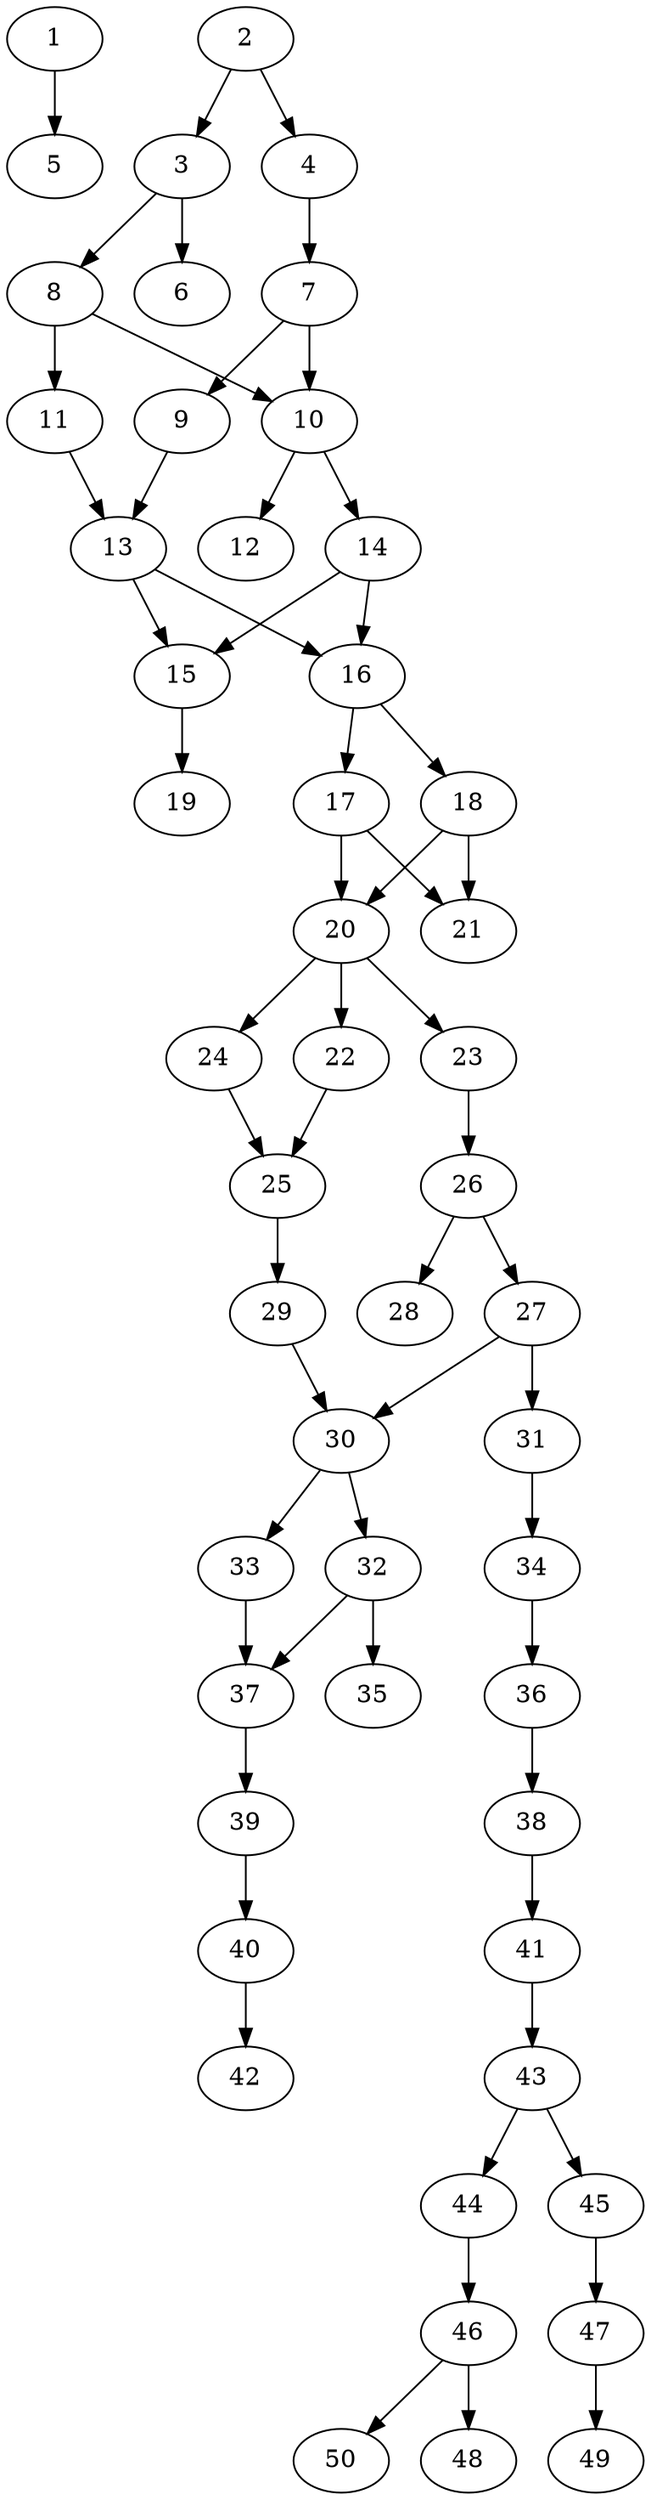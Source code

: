 // DAG automatically generated by daggen at Thu Oct  3 14:07:57 2019
// ./daggen --dot -n 50 --ccr 0.5 --fat 0.3 --regular 0.9 --density 0.5 --mindata 5242880 --maxdata 52428800 
digraph G {
  1 [size="61370368", alpha="0.14", expect_size="30685184"] 
  1 -> 5 [size ="30685184"]
  2 [size="29302784", alpha="0.05", expect_size="14651392"] 
  2 -> 3 [size ="14651392"]
  2 -> 4 [size ="14651392"]
  3 [size="95524864", alpha="0.09", expect_size="47762432"] 
  3 -> 6 [size ="47762432"]
  3 -> 8 [size ="47762432"]
  4 [size="87678976", alpha="0.18", expect_size="43839488"] 
  4 -> 7 [size ="43839488"]
  5 [size="41191424", alpha="0.14", expect_size="20595712"] 
  6 [size="28039168", alpha="0.09", expect_size="14019584"] 
  7 [size="73664512", alpha="0.12", expect_size="36832256"] 
  7 -> 9 [size ="36832256"]
  7 -> 10 [size ="36832256"]
  8 [size="58492928", alpha="0.06", expect_size="29246464"] 
  8 -> 10 [size ="29246464"]
  8 -> 11 [size ="29246464"]
  9 [size="37558272", alpha="0.08", expect_size="18779136"] 
  9 -> 13 [size ="18779136"]
  10 [size="70074368", alpha="0.09", expect_size="35037184"] 
  10 -> 12 [size ="35037184"]
  10 -> 14 [size ="35037184"]
  11 [size="53139456", alpha="0.00", expect_size="26569728"] 
  11 -> 13 [size ="26569728"]
  12 [size="26255360", alpha="0.09", expect_size="13127680"] 
  13 [size="51097600", alpha="0.05", expect_size="25548800"] 
  13 -> 15 [size ="25548800"]
  13 -> 16 [size ="25548800"]
  14 [size="93624320", alpha="0.08", expect_size="46812160"] 
  14 -> 15 [size ="46812160"]
  14 -> 16 [size ="46812160"]
  15 [size="85886976", alpha="0.08", expect_size="42943488"] 
  15 -> 19 [size ="42943488"]
  16 [size="57364480", alpha="0.17", expect_size="28682240"] 
  16 -> 17 [size ="28682240"]
  16 -> 18 [size ="28682240"]
  17 [size="100679680", alpha="0.16", expect_size="50339840"] 
  17 -> 20 [size ="50339840"]
  17 -> 21 [size ="50339840"]
  18 [size="62175232", alpha="0.05", expect_size="31087616"] 
  18 -> 20 [size ="31087616"]
  18 -> 21 [size ="31087616"]
  19 [size="88215552", alpha="0.19", expect_size="44107776"] 
  20 [size="30017536", alpha="0.15", expect_size="15008768"] 
  20 -> 22 [size ="15008768"]
  20 -> 23 [size ="15008768"]
  20 -> 24 [size ="15008768"]
  21 [size="71530496", alpha="0.01", expect_size="35765248"] 
  22 [size="72714240", alpha="0.11", expect_size="36357120"] 
  22 -> 25 [size ="36357120"]
  23 [size="21673984", alpha="0.19", expect_size="10836992"] 
  23 -> 26 [size ="10836992"]
  24 [size="47122432", alpha="0.04", expect_size="23561216"] 
  24 -> 25 [size ="23561216"]
  25 [size="86298624", alpha="0.15", expect_size="43149312"] 
  25 -> 29 [size ="43149312"]
  26 [size="30466048", alpha="0.10", expect_size="15233024"] 
  26 -> 27 [size ="15233024"]
  26 -> 28 [size ="15233024"]
  27 [size="16224256", alpha="0.18", expect_size="8112128"] 
  27 -> 30 [size ="8112128"]
  27 -> 31 [size ="8112128"]
  28 [size="93368320", alpha="0.16", expect_size="46684160"] 
  29 [size="20459520", alpha="0.00", expect_size="10229760"] 
  29 -> 30 [size ="10229760"]
  30 [size="16642048", alpha="0.17", expect_size="8321024"] 
  30 -> 32 [size ="8321024"]
  30 -> 33 [size ="8321024"]
  31 [size="85569536", alpha="0.03", expect_size="42784768"] 
  31 -> 34 [size ="42784768"]
  32 [size="89380864", alpha="0.12", expect_size="44690432"] 
  32 -> 35 [size ="44690432"]
  32 -> 37 [size ="44690432"]
  33 [size="46895104", alpha="0.10", expect_size="23447552"] 
  33 -> 37 [size ="23447552"]
  34 [size="43155456", alpha="0.05", expect_size="21577728"] 
  34 -> 36 [size ="21577728"]
  35 [size="60983296", alpha="0.16", expect_size="30491648"] 
  36 [size="36712448", alpha="0.18", expect_size="18356224"] 
  36 -> 38 [size ="18356224"]
  37 [size="82268160", alpha="0.18", expect_size="41134080"] 
  37 -> 39 [size ="41134080"]
  38 [size="72089600", alpha="0.09", expect_size="36044800"] 
  38 -> 41 [size ="36044800"]
  39 [size="54181888", alpha="0.17", expect_size="27090944"] 
  39 -> 40 [size ="27090944"]
  40 [size="55619584", alpha="0.09", expect_size="27809792"] 
  40 -> 42 [size ="27809792"]
  41 [size="41617408", alpha="0.14", expect_size="20808704"] 
  41 -> 43 [size ="20808704"]
  42 [size="54835200", alpha="0.12", expect_size="27417600"] 
  43 [size="16668672", alpha="0.12", expect_size="8334336"] 
  43 -> 44 [size ="8334336"]
  43 -> 45 [size ="8334336"]
  44 [size="62101504", alpha="0.01", expect_size="31050752"] 
  44 -> 46 [size ="31050752"]
  45 [size="85534720", alpha="0.05", expect_size="42767360"] 
  45 -> 47 [size ="42767360"]
  46 [size="67993600", alpha="0.13", expect_size="33996800"] 
  46 -> 48 [size ="33996800"]
  46 -> 50 [size ="33996800"]
  47 [size="56360960", alpha="0.03", expect_size="28180480"] 
  47 -> 49 [size ="28180480"]
  48 [size="46458880", alpha="0.10", expect_size="23229440"] 
  49 [size="89978880", alpha="0.20", expect_size="44989440"] 
  50 [size="75907072", alpha="0.10", expect_size="37953536"] 
}
